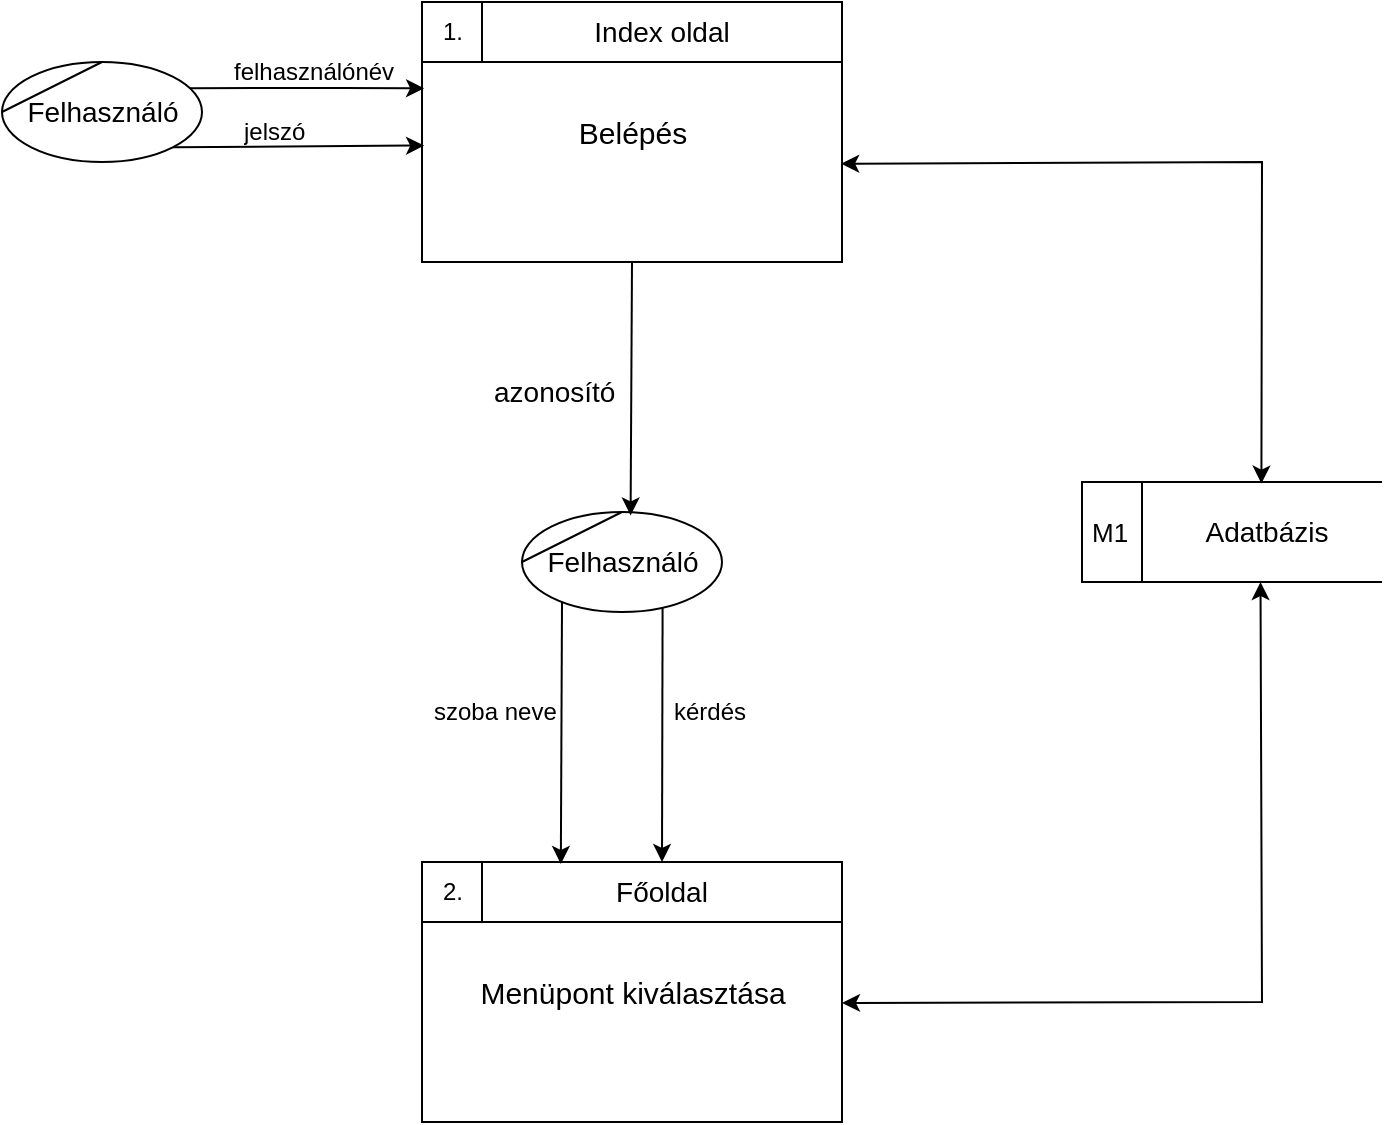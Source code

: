 <mxfile version="20.8.16" type="device"><diagram name="1 oldal" id="Hnb1vFyxr_OW0TCVEK2_"><mxGraphModel dx="988" dy="1418" grid="1" gridSize="10" guides="1" tooltips="1" connect="1" arrows="1" fold="1" page="1" pageScale="1" pageWidth="827" pageHeight="1169" math="0" shadow="0"><root><mxCell id="0"/><mxCell id="1" parent="0"/><mxCell id="5RqvpmQMUtFpTwDUgrB2-3" value="" style="group" vertex="1" connectable="0" parent="1"><mxGeometry x="680" y="520" width="150" height="50" as="geometry"/></mxCell><mxCell id="5RqvpmQMUtFpTwDUgrB2-1" value="&lt;font style=&quot;font-size: 13px;&quot;&gt;M1&lt;/font&gt;" style="html=1;dashed=0;whitespace=wrap;shape=mxgraph.dfd.dataStoreID;align=left;spacingLeft=3;points=[[0,0],[0.5,0],[1,0],[0,0.5],[1,0.5],[0,1],[0.5,1],[1,1]];" vertex="1" parent="5RqvpmQMUtFpTwDUgrB2-3"><mxGeometry width="150" height="50" as="geometry"/></mxCell><mxCell id="5RqvpmQMUtFpTwDUgrB2-2" value="&lt;font style=&quot;font-size: 14px;&quot;&gt;Adatbázis&lt;/font&gt;" style="text;html=1;strokeColor=none;fillColor=none;align=center;verticalAlign=middle;whiteSpace=wrap;rounded=0;" vertex="1" parent="5RqvpmQMUtFpTwDUgrB2-3"><mxGeometry x="45" y="10" width="95" height="30" as="geometry"/></mxCell><mxCell id="5RqvpmQMUtFpTwDUgrB2-12" value="" style="group" vertex="1" connectable="0" parent="1"><mxGeometry x="350" y="280" width="210" height="130" as="geometry"/></mxCell><mxCell id="5RqvpmQMUtFpTwDUgrB2-6" value="&lt;font style=&quot;font-size: 15px;&quot;&gt;Belépés&lt;/font&gt;" style="html=1;dashed=0;whitespace=wrap;rounded=0;sketch=0;strokeColor=#000000;align=center;container=0;" vertex="1" parent="5RqvpmQMUtFpTwDUgrB2-12"><mxGeometry width="210" height="130" as="geometry"/></mxCell><mxCell id="5RqvpmQMUtFpTwDUgrB2-7" value="1." style="text;html=1;resizable=0;autosize=1;align=center;verticalAlign=middle;points=[];fillColor=none;rounded=0;sketch=0;strokeColor=#000000;container=0;" vertex="1" parent="5RqvpmQMUtFpTwDUgrB2-12"><mxGeometry y="0.005" width="30" height="30" as="geometry"/></mxCell><mxCell id="5RqvpmQMUtFpTwDUgrB2-9" value="&lt;font style=&quot;font-size: 14px;&quot;&gt;Index oldal&lt;/font&gt;" style="rounded=0;whiteSpace=wrap;html=1;sketch=0;strokeColor=#000000;align=center;container=0;" vertex="1" parent="5RqvpmQMUtFpTwDUgrB2-12"><mxGeometry x="30" width="180" height="30" as="geometry"/></mxCell><mxCell id="5RqvpmQMUtFpTwDUgrB2-25" value="" style="group" vertex="1" connectable="0" parent="1"><mxGeometry x="350" y="710" width="210" height="130" as="geometry"/></mxCell><mxCell id="5RqvpmQMUtFpTwDUgrB2-22" value="&lt;font style=&quot;font-size: 15px;&quot;&gt;Menüpont kiválasztása&lt;/font&gt;" style="html=1;dashed=0;whitespace=wrap;rounded=0;sketch=0;strokeColor=#000000;align=center;container=0;" vertex="1" parent="5RqvpmQMUtFpTwDUgrB2-25"><mxGeometry width="210" height="130" as="geometry"/></mxCell><mxCell id="5RqvpmQMUtFpTwDUgrB2-23" value="2." style="text;html=1;resizable=0;autosize=1;align=center;verticalAlign=middle;points=[];fillColor=none;rounded=0;sketch=0;strokeColor=#000000;container=0;" vertex="1" parent="5RqvpmQMUtFpTwDUgrB2-25"><mxGeometry y="0.005" width="30" height="30" as="geometry"/></mxCell><mxCell id="5RqvpmQMUtFpTwDUgrB2-24" value="&lt;font style=&quot;font-size: 14px;&quot;&gt;Főoldal&lt;/font&gt;" style="rounded=0;whiteSpace=wrap;html=1;sketch=0;strokeColor=#000000;align=center;container=0;" vertex="1" parent="5RqvpmQMUtFpTwDUgrB2-25"><mxGeometry x="30" width="180" height="30" as="geometry"/></mxCell><mxCell id="5RqvpmQMUtFpTwDUgrB2-26" value="" style="endArrow=classic;startArrow=classic;html=1;rounded=0;entryX=0.998;entryY=0.622;entryDx=0;entryDy=0;entryPerimeter=0;exitX=0.598;exitY=0.016;exitDx=0;exitDy=0;exitPerimeter=0;" edge="1" parent="1" source="5RqvpmQMUtFpTwDUgrB2-1" target="5RqvpmQMUtFpTwDUgrB2-6"><mxGeometry width="50" height="50" relative="1" as="geometry"><mxPoint x="770" y="430" as="sourcePoint"/><mxPoint x="600" y="330" as="targetPoint"/><Array as="points"><mxPoint x="770" y="360"/></Array></mxGeometry></mxCell><mxCell id="5RqvpmQMUtFpTwDUgrB2-27" value="" style="endArrow=classic;html=1;rounded=0;exitX=0.933;exitY=0.263;exitDx=0;exitDy=0;exitPerimeter=0;entryX=0.005;entryY=0.332;entryDx=0;entryDy=0;entryPerimeter=0;" edge="1" parent="1" target="5RqvpmQMUtFpTwDUgrB2-6"><mxGeometry width="50" height="50" relative="1" as="geometry"><mxPoint x="233.3" y="323.15" as="sourcePoint"/><mxPoint x="270" y="440" as="targetPoint"/><Array as="points"><mxPoint x="270" y="323"/><mxPoint x="310" y="323"/></Array></mxGeometry></mxCell><mxCell id="5RqvpmQMUtFpTwDUgrB2-28" value="" style="endArrow=classic;html=1;rounded=0;entryX=0.005;entryY=0.552;entryDx=0;entryDy=0;entryPerimeter=0;exitX=1;exitY=1;exitDx=0;exitDy=0;" edge="1" parent="1" target="5RqvpmQMUtFpTwDUgrB2-6"><mxGeometry width="50" height="50" relative="1" as="geometry"><mxPoint x="225.355" y="352.678" as="sourcePoint"/><mxPoint x="359.08" y="358.95" as="targetPoint"/></mxGeometry></mxCell><mxCell id="5RqvpmQMUtFpTwDUgrB2-29" value="felhasználónév" style="text;strokeColor=none;fillColor=none;align=left;verticalAlign=middle;spacingLeft=4;spacingRight=4;overflow=hidden;points=[[0,0.5],[1,0.5]];portConstraint=eastwest;rotatable=0;whiteSpace=wrap;html=1;" vertex="1" parent="1"><mxGeometry x="250" y="300" width="90" height="30" as="geometry"/></mxCell><mxCell id="5RqvpmQMUtFpTwDUgrB2-30" value="jelszó" style="text;strokeColor=none;fillColor=none;align=left;verticalAlign=middle;spacingLeft=4;spacingRight=4;overflow=hidden;points=[[0,0.5],[1,0.5]];portConstraint=eastwest;rotatable=0;whiteSpace=wrap;html=1;" vertex="1" parent="1"><mxGeometry x="255" y="330" width="80" height="30" as="geometry"/></mxCell><mxCell id="5RqvpmQMUtFpTwDUgrB2-33" value="kérdés" style="text;strokeColor=none;fillColor=none;align=left;verticalAlign=middle;spacingLeft=4;spacingRight=4;overflow=hidden;points=[[0,0.5],[1,0.5]];portConstraint=eastwest;rotatable=0;whiteSpace=wrap;html=1;" vertex="1" parent="1"><mxGeometry x="470" y="620" width="80" height="30" as="geometry"/></mxCell><mxCell id="5RqvpmQMUtFpTwDUgrB2-35" value="szoba neve" style="text;strokeColor=none;fillColor=none;align=left;verticalAlign=middle;spacingLeft=4;spacingRight=4;overflow=hidden;points=[[0,0.5],[1,0.5]];portConstraint=eastwest;rotatable=0;whiteSpace=wrap;html=1;" vertex="1" parent="1"><mxGeometry x="350" y="620" width="80" height="30" as="geometry"/></mxCell><mxCell id="5RqvpmQMUtFpTwDUgrB2-36" value="" style="endArrow=classic;startArrow=classic;html=1;rounded=0;fontSize=14;entryX=0.595;entryY=1;entryDx=0;entryDy=0;entryPerimeter=0;exitX=1;exitY=0.542;exitDx=0;exitDy=0;exitPerimeter=0;" edge="1" parent="1" source="5RqvpmQMUtFpTwDUgrB2-22" target="5RqvpmQMUtFpTwDUgrB2-1"><mxGeometry width="50" height="50" relative="1" as="geometry"><mxPoint x="610" y="530" as="sourcePoint"/><mxPoint x="660" y="480" as="targetPoint"/><Array as="points"><mxPoint x="770" y="780"/></Array></mxGeometry></mxCell><mxCell id="5RqvpmQMUtFpTwDUgrB2-37" value="" style="group;fontSize=14;" vertex="1" connectable="0" parent="1"><mxGeometry x="140" y="310" width="100" height="50" as="geometry"/></mxCell><mxCell id="5RqvpmQMUtFpTwDUgrB2-38" value="Felhasználó" style="shape=ellipse;html=1;dashed=0;whitespace=wrap;perimeter=ellipsePerimeter;fontSize=14;" vertex="1" parent="5RqvpmQMUtFpTwDUgrB2-37"><mxGeometry width="100" height="50" as="geometry"/></mxCell><mxCell id="5RqvpmQMUtFpTwDUgrB2-39" value="" style="endArrow=none;html=1;exitX=0;exitY=0.5;exitDx=0;exitDy=0;entryX=0.5;entryY=0;entryDx=0;entryDy=0;rounded=0;fontSize=14;" edge="1" parent="5RqvpmQMUtFpTwDUgrB2-37" source="5RqvpmQMUtFpTwDUgrB2-38" target="5RqvpmQMUtFpTwDUgrB2-38"><mxGeometry width="50" height="50" relative="1" as="geometry"><mxPoint x="20" y="50" as="sourcePoint"/><mxPoint x="70" as="targetPoint"/></mxGeometry></mxCell><mxCell id="5RqvpmQMUtFpTwDUgrB2-43" value="" style="group;fontSize=14;" vertex="1" connectable="0" parent="1"><mxGeometry x="400" y="535" width="100" height="50" as="geometry"/></mxCell><mxCell id="5RqvpmQMUtFpTwDUgrB2-44" value="Felhasználó" style="shape=ellipse;html=1;dashed=0;whitespace=wrap;perimeter=ellipsePerimeter;fontSize=14;" vertex="1" parent="5RqvpmQMUtFpTwDUgrB2-43"><mxGeometry width="100" height="50" as="geometry"/></mxCell><mxCell id="5RqvpmQMUtFpTwDUgrB2-45" value="" style="endArrow=none;html=1;exitX=0;exitY=0.5;exitDx=0;exitDy=0;entryX=0.5;entryY=0;entryDx=0;entryDy=0;rounded=0;fontSize=14;" edge="1" parent="5RqvpmQMUtFpTwDUgrB2-43" source="5RqvpmQMUtFpTwDUgrB2-44" target="5RqvpmQMUtFpTwDUgrB2-44"><mxGeometry width="50" height="50" relative="1" as="geometry"><mxPoint x="20" y="50" as="sourcePoint"/><mxPoint x="70" as="targetPoint"/></mxGeometry></mxCell><mxCell id="5RqvpmQMUtFpTwDUgrB2-46" value="" style="endArrow=classic;html=1;rounded=0;fontSize=14;entryX=0.543;entryY=0.034;entryDx=0;entryDy=0;exitX=0.5;exitY=1;exitDx=0;exitDy=0;entryPerimeter=0;" edge="1" parent="1" source="5RqvpmQMUtFpTwDUgrB2-6" target="5RqvpmQMUtFpTwDUgrB2-44"><mxGeometry width="50" height="50" relative="1" as="geometry"><mxPoint x="440" y="360" as="sourcePoint"/><mxPoint x="490" y="310" as="targetPoint"/></mxGeometry></mxCell><mxCell id="5RqvpmQMUtFpTwDUgrB2-47" value="azonosító" style="text;strokeColor=none;fillColor=none;align=left;verticalAlign=middle;spacingLeft=4;spacingRight=4;overflow=hidden;points=[[0,0.5],[1,0.5]];portConstraint=eastwest;rotatable=0;whiteSpace=wrap;html=1;fontSize=14;" vertex="1" parent="1"><mxGeometry x="380" y="460" width="80" height="30" as="geometry"/></mxCell><mxCell id="5RqvpmQMUtFpTwDUgrB2-48" value="" style="endArrow=classic;html=1;rounded=0;fontSize=14;entryX=0.5;entryY=0;entryDx=0;entryDy=0;exitX=0.703;exitY=0.953;exitDx=0;exitDy=0;exitPerimeter=0;" edge="1" parent="1" source="5RqvpmQMUtFpTwDUgrB2-44" target="5RqvpmQMUtFpTwDUgrB2-24"><mxGeometry width="50" height="50" relative="1" as="geometry"><mxPoint x="470" y="590" as="sourcePoint"/><mxPoint x="500" y="600" as="targetPoint"/></mxGeometry></mxCell><mxCell id="5RqvpmQMUtFpTwDUgrB2-49" value="" style="endArrow=classic;html=1;rounded=0;fontSize=14;entryX=0.219;entryY=0.033;entryDx=0;entryDy=0;entryPerimeter=0;" edge="1" parent="1" target="5RqvpmQMUtFpTwDUgrB2-24"><mxGeometry width="50" height="50" relative="1" as="geometry"><mxPoint x="420" y="580" as="sourcePoint"/><mxPoint x="500" y="600" as="targetPoint"/></mxGeometry></mxCell></root></mxGraphModel></diagram></mxfile>